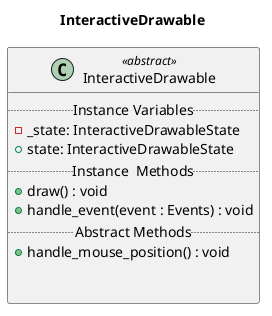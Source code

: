 @startuml InteractiveDrawable
title InteractiveDrawable
class InteractiveDrawable <<abstract>>{
    ..Instance Variables..
    - _state: InteractiveDrawableState
    + state: InteractiveDrawableState
    ..Instance  Methods..
    + draw() : void
    + handle_event(event : Events) : void
    ..Abstract Methods..
    + handle_mouse_position() : void


}
@enduml